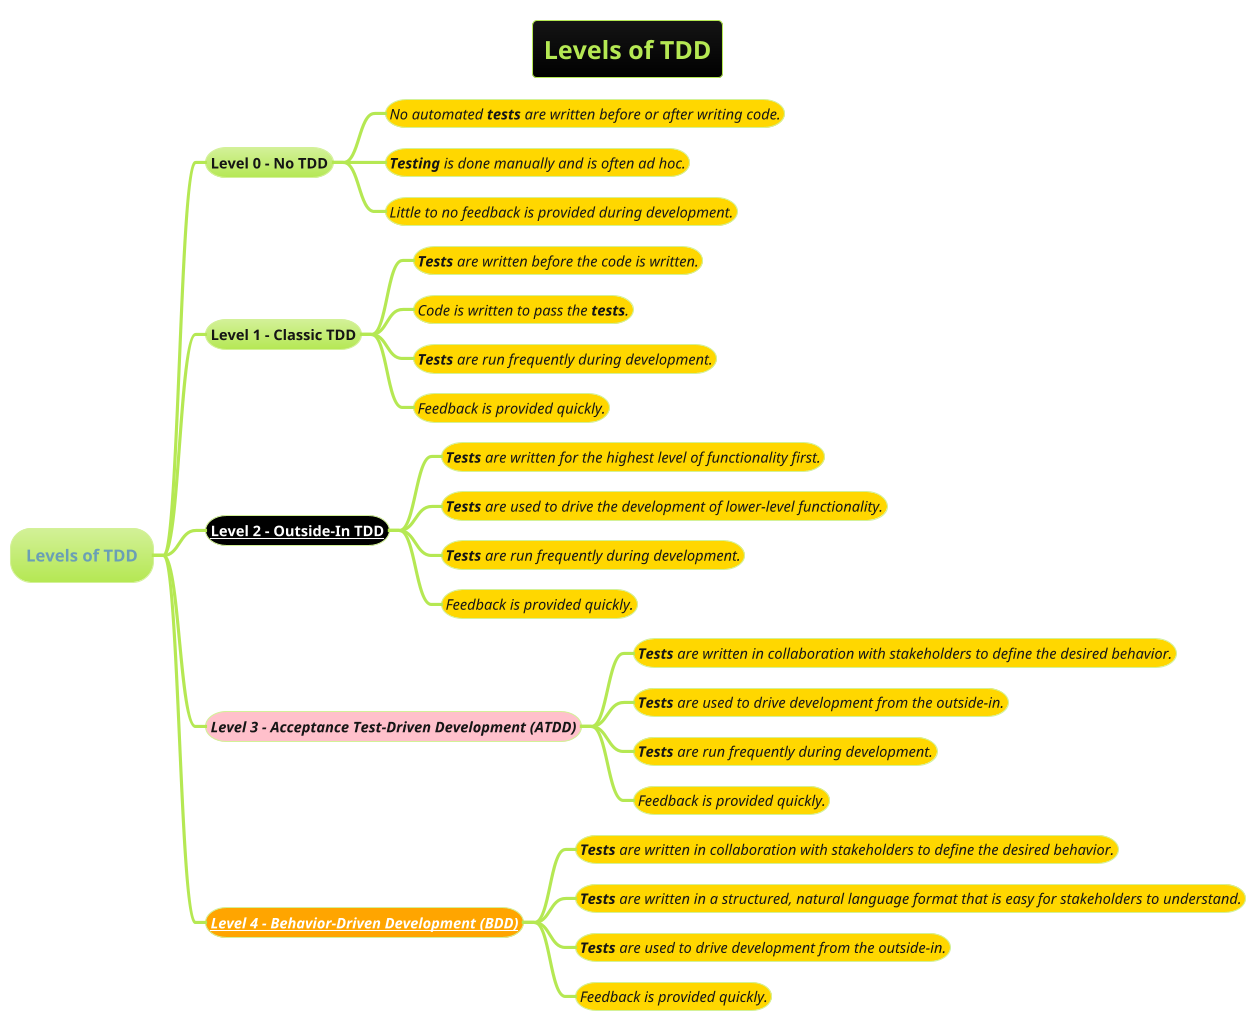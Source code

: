 @startmindmap
title = Levels of TDD
!theme hacker

* Levels of TDD

** **Level 0** - No TDD
***[#gold] ====<size:14>No automated **tests** are written before or after writing code.
***[#gold] ====<size:14>**Testing** is done manually and is often ad hoc.
***[#gold] ====<size:14>Little to no feedback is provided during development.

** **Level 1** - Classic TDD
***[#gold] ====<size:14>**Tests** are written before the code is written.
***[#gold] ====<size:14>Code is written to pass the **tests**.
***[#gold] ====<size:14>**Tests** are run frequently during development.
***[#gold] ====<size:14>Feedback is provided quickly.

**[#black] [[TDD-Steps.puml Level 2 - Outside-In TDD]]
***[#gold] ====<size:14>**Tests** are written for the highest level of functionality first.
***[#gold] ====<size:14>**Tests** are used to drive the development of lower-level functionality.
***[#gold] ====<size:14>**Tests** are run frequently during development.
***[#gold] ====<size:14>Feedback is provided quickly.

**[#pink] ====**Level 3** - Acceptance Test-Driven Development (ATDD)
***[#gold] ====<size:14>**Tests** are written in collaboration with stakeholders to define the desired behavior.
***[#gold] ====<size:14>**Tests** are used to drive development from the outside-in.
***[#gold] ====<size:14>**Tests** are run frequently during development.
***[#gold] ====<size:14>Feedback is provided quickly.

**[#orange] ====[[../BDD/BDD-(Behavior-Driven-Development)-Step.puml Level 4 - Behavior-Driven Development (BDD)]]
***[#gold] ====<size:14>**Tests** are written in collaboration with stakeholders to define the desired behavior.
***[#gold] ====<size:14>**Tests** are written in a structured, natural language format that is easy for stakeholders to understand.
***[#gold] ====<size:14>**Tests** are used to drive development from the outside-in.
***[#gold] ====<size:14>Feedback is provided quickly.

@endmindmap
